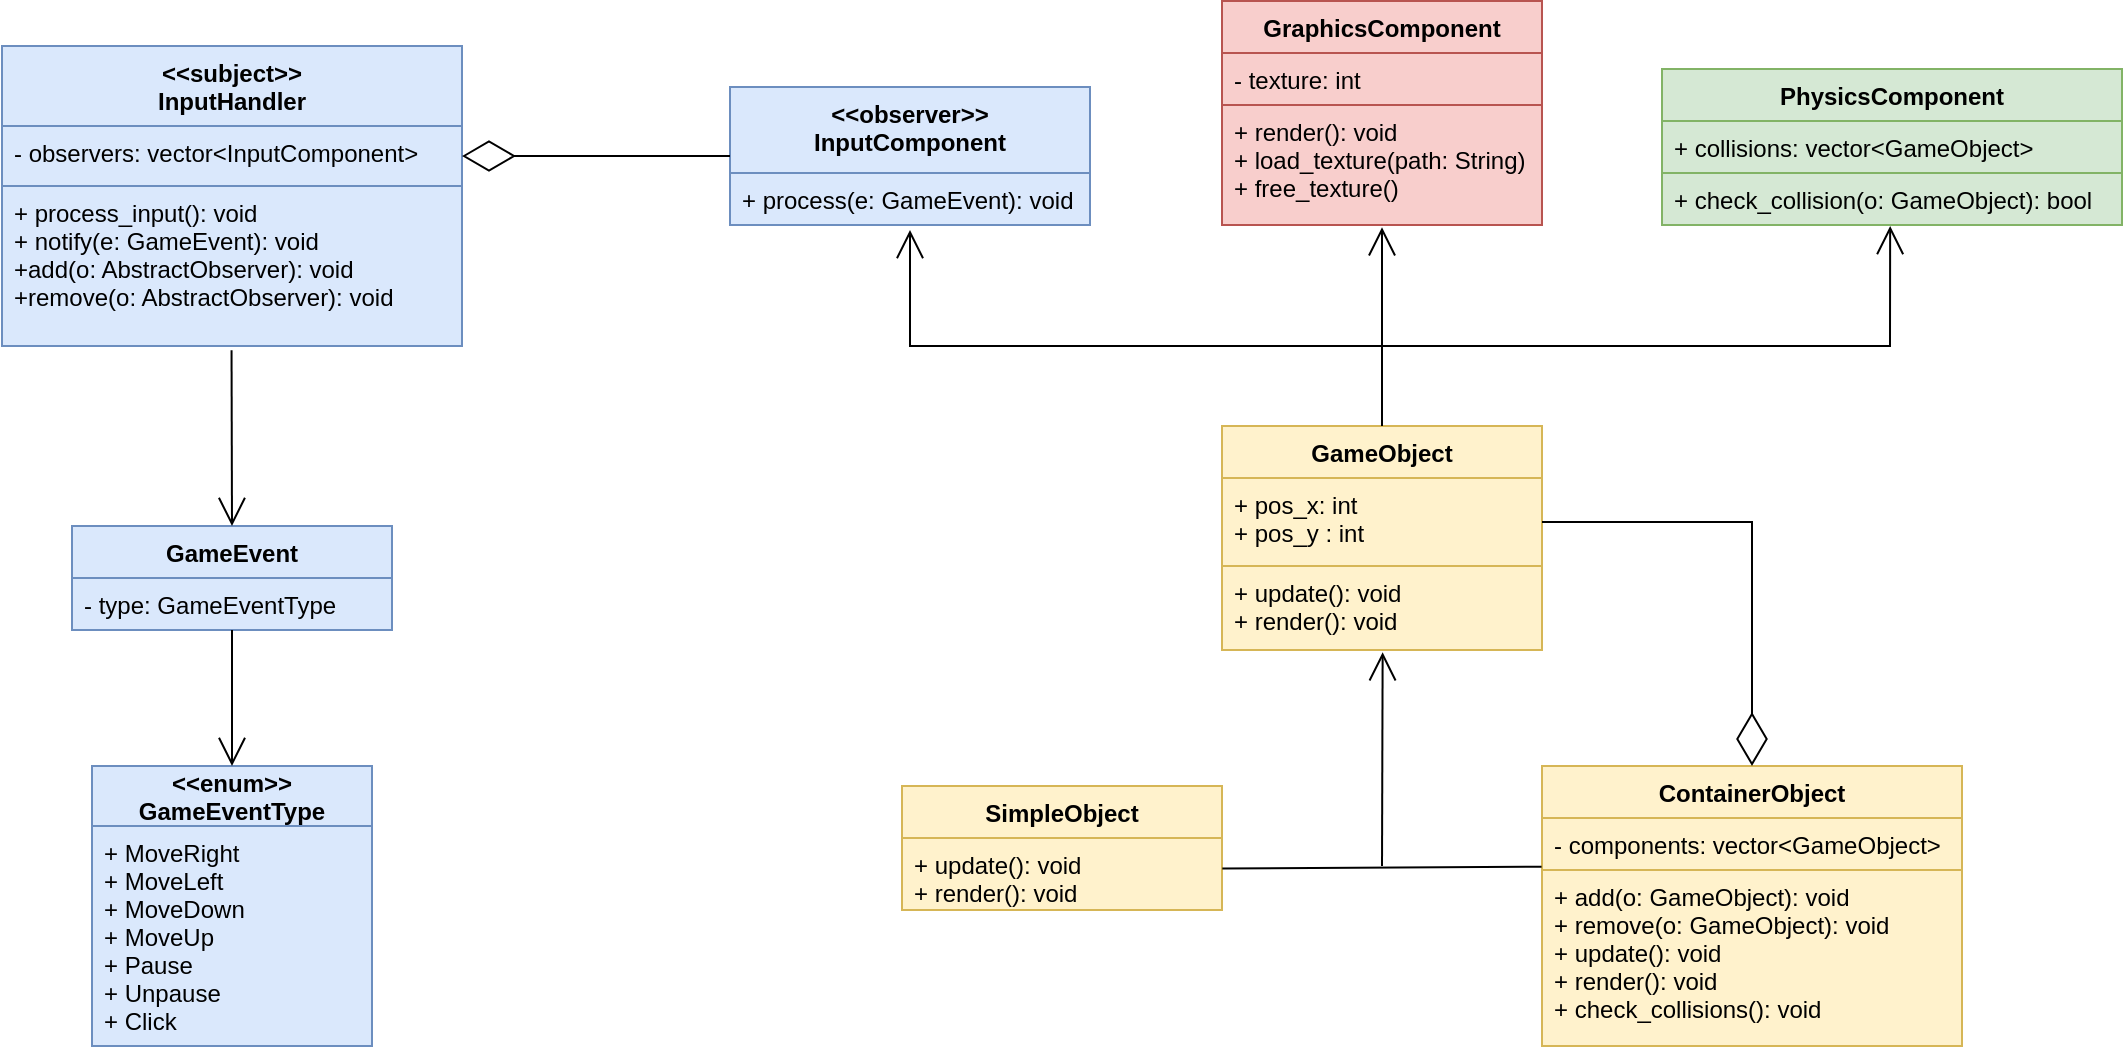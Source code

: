 <mxfile version="14.9.6" type="device"><diagram id="ou7vxljYQejWM1dH90jM" name="Page-1"><mxGraphModel dx="1913" dy="806" grid="1" gridSize="10" guides="1" tooltips="1" connect="1" arrows="1" fold="1" page="1" pageScale="1" pageWidth="827" pageHeight="1169" math="0" shadow="0"><root><mxCell id="0"/><mxCell id="1" parent="0"/><mxCell id="4SgyU0BAi2wCE9_gkXom-2" value="&lt;&lt;subject&gt;&gt;&#10;InputHandler" style="swimlane;fontStyle=1;align=center;verticalAlign=top;childLayout=stackLayout;horizontal=1;startSize=40;horizontalStack=0;resizeParent=1;resizeParentMax=0;resizeLast=0;collapsible=1;marginBottom=0;fillColor=#dae8fc;strokeColor=#6c8ebf;" parent="1" vertex="1"><mxGeometry x="-130" y="50" width="230" height="150" as="geometry"/></mxCell><mxCell id="4SgyU0BAi2wCE9_gkXom-3" value="- observers: vector&lt;InputComponent&gt;" style="text;align=left;verticalAlign=top;spacingLeft=4;spacingRight=4;overflow=hidden;rotatable=0;points=[[0,0.5],[1,0.5]];portConstraint=eastwest;fillColor=#dae8fc;strokeColor=#6c8ebf;" parent="4SgyU0BAi2wCE9_gkXom-2" vertex="1"><mxGeometry y="40" width="230" height="30" as="geometry"/></mxCell><mxCell id="4SgyU0BAi2wCE9_gkXom-5" value="+ process_input(): void&#10;+ notify(e: GameEvent): void&#10;+add(o: AbstractObserver): void&#10;+remove(o: AbstractObserver): void" style="text;align=left;verticalAlign=top;spacingLeft=4;spacingRight=4;overflow=hidden;rotatable=0;points=[[0,0.5],[1,0.5]];portConstraint=eastwest;fillColor=#dae8fc;strokeColor=#6c8ebf;" parent="4SgyU0BAi2wCE9_gkXom-2" vertex="1"><mxGeometry y="70" width="230" height="80" as="geometry"/></mxCell><mxCell id="4SgyU0BAi2wCE9_gkXom-6" value="GameEvent" style="swimlane;fontStyle=1;align=center;verticalAlign=top;childLayout=stackLayout;horizontal=1;startSize=26;horizontalStack=0;resizeParent=1;resizeParentMax=0;resizeLast=0;collapsible=1;marginBottom=0;fillColor=#dae8fc;strokeColor=#6c8ebf;" parent="1" vertex="1"><mxGeometry x="-95" y="290" width="160" height="52" as="geometry"/></mxCell><mxCell id="4SgyU0BAi2wCE9_gkXom-7" value="- type: GameEventType" style="text;strokeColor=#6c8ebf;fillColor=#dae8fc;align=left;verticalAlign=top;spacingLeft=4;spacingRight=4;overflow=hidden;rotatable=0;points=[[0,0.5],[1,0.5]];portConstraint=eastwest;" parent="4SgyU0BAi2wCE9_gkXom-6" vertex="1"><mxGeometry y="26" width="160" height="26" as="geometry"/></mxCell><mxCell id="4SgyU0BAi2wCE9_gkXom-10" value="&lt;&lt;enum&gt;&gt;&#10;GameEventType" style="swimlane;fontStyle=1;childLayout=stackLayout;horizontal=1;startSize=30;horizontalStack=0;resizeParent=1;resizeParentMax=0;resizeLast=0;collapsible=1;marginBottom=0;fillColor=#dae8fc;strokeColor=#6c8ebf;" parent="1" vertex="1"><mxGeometry x="-85" y="410" width="140" height="140" as="geometry"/></mxCell><mxCell id="4SgyU0BAi2wCE9_gkXom-11" value="+ MoveRight&#10;+ MoveLeft&#10;+ MoveDown&#10;+ MoveUp&#10;+ Pause&#10;+ Unpause&#10;+ Click" style="text;align=left;verticalAlign=top;spacingLeft=4;spacingRight=4;overflow=hidden;rotatable=0;points=[[0,0.5],[1,0.5]];portConstraint=eastwest;fillColor=#dae8fc;strokeColor=#6c8ebf;" parent="4SgyU0BAi2wCE9_gkXom-10" vertex="1"><mxGeometry y="30" width="140" height="110" as="geometry"/></mxCell><mxCell id="4SgyU0BAi2wCE9_gkXom-20" value="" style="endArrow=open;endFill=1;endSize=12;html=1;entryX=0.5;entryY=0;entryDx=0;entryDy=0;exitX=0.499;exitY=1.027;exitDx=0;exitDy=0;exitPerimeter=0;" parent="1" source="4SgyU0BAi2wCE9_gkXom-5" target="4SgyU0BAi2wCE9_gkXom-6" edge="1"><mxGeometry width="160" relative="1" as="geometry"><mxPoint x="-15" y="210" as="sourcePoint"/><mxPoint x="170" y="240" as="targetPoint"/></mxGeometry></mxCell><mxCell id="4SgyU0BAi2wCE9_gkXom-21" value="" style="endArrow=open;endFill=1;endSize=12;html=1;entryX=0.5;entryY=0;entryDx=0;entryDy=0;exitX=0.5;exitY=1;exitDx=0;exitDy=0;" parent="1" source="4SgyU0BAi2wCE9_gkXom-6" target="4SgyU0BAi2wCE9_gkXom-10" edge="1"><mxGeometry width="160" relative="1" as="geometry"><mxPoint x="-180" y="380" as="sourcePoint"/><mxPoint x="-250" y="316" as="targetPoint"/></mxGeometry></mxCell><mxCell id="4SgyU0BAi2wCE9_gkXom-22" value="&lt;&lt;observer&gt;&gt;&#10;InputComponent" style="swimlane;fontStyle=1;align=center;verticalAlign=top;childLayout=stackLayout;horizontal=1;startSize=43;horizontalStack=0;resizeParent=1;resizeParentMax=0;resizeLast=0;collapsible=1;marginBottom=0;fillColor=#dae8fc;strokeColor=#6c8ebf;" parent="1" vertex="1"><mxGeometry x="234" y="70.5" width="180" height="69" as="geometry"/></mxCell><mxCell id="4SgyU0BAi2wCE9_gkXom-25" value="+ process(e: GameEvent): void" style="text;strokeColor=#6c8ebf;fillColor=#dae8fc;align=left;verticalAlign=top;spacingLeft=4;spacingRight=4;overflow=hidden;rotatable=0;points=[[0,0.5],[1,0.5]];portConstraint=eastwest;" parent="4SgyU0BAi2wCE9_gkXom-22" vertex="1"><mxGeometry y="43" width="180" height="26" as="geometry"/></mxCell><mxCell id="4SgyU0BAi2wCE9_gkXom-26" value="" style="endArrow=diamondThin;endFill=0;endSize=24;html=1;exitX=0;exitY=0.5;exitDx=0;exitDy=0;entryX=1;entryY=0.5;entryDx=0;entryDy=0;" parent="1" source="4SgyU0BAi2wCE9_gkXom-22" target="4SgyU0BAi2wCE9_gkXom-3" edge="1"><mxGeometry width="160" relative="1" as="geometry"><mxPoint x="80" y="240" as="sourcePoint"/><mxPoint x="240" y="240" as="targetPoint"/></mxGeometry></mxCell><mxCell id="4SgyU0BAi2wCE9_gkXom-27" value="GraphicsComponent" style="swimlane;fontStyle=1;align=center;verticalAlign=top;childLayout=stackLayout;horizontal=1;startSize=26;horizontalStack=0;resizeParent=1;resizeParentMax=0;resizeLast=0;collapsible=1;marginBottom=0;fillColor=#f8cecc;strokeColor=#b85450;" parent="1" vertex="1"><mxGeometry x="480" y="27.5" width="160" height="112" as="geometry"/></mxCell><mxCell id="4SgyU0BAi2wCE9_gkXom-28" value="- texture: int" style="text;strokeColor=#b85450;fillColor=#f8cecc;align=left;verticalAlign=top;spacingLeft=4;spacingRight=4;overflow=hidden;rotatable=0;points=[[0,0.5],[1,0.5]];portConstraint=eastwest;" parent="4SgyU0BAi2wCE9_gkXom-27" vertex="1"><mxGeometry y="26" width="160" height="26" as="geometry"/></mxCell><mxCell id="4SgyU0BAi2wCE9_gkXom-30" value="+ render(): void&#10;+ load_texture(path: String)&#10;+ free_texture()" style="text;strokeColor=#b85450;fillColor=#f8cecc;align=left;verticalAlign=top;spacingLeft=4;spacingRight=4;overflow=hidden;rotatable=0;points=[[0,0.5],[1,0.5]];portConstraint=eastwest;" parent="4SgyU0BAi2wCE9_gkXom-27" vertex="1"><mxGeometry y="52" width="160" height="60" as="geometry"/></mxCell><mxCell id="4SgyU0BAi2wCE9_gkXom-31" value="GameObject" style="swimlane;fontStyle=1;align=center;verticalAlign=top;childLayout=stackLayout;horizontal=1;startSize=26;horizontalStack=0;resizeParent=1;resizeParentMax=0;resizeLast=0;collapsible=1;marginBottom=0;fillColor=#fff2cc;strokeColor=#d6b656;" parent="1" vertex="1"><mxGeometry x="480" y="240" width="160" height="112" as="geometry"/></mxCell><mxCell id="4SgyU0BAi2wCE9_gkXom-32" value="+ pos_x: int&#10;+ pos_y : int" style="text;strokeColor=#d6b656;fillColor=#fff2cc;align=left;verticalAlign=top;spacingLeft=4;spacingRight=4;overflow=hidden;rotatable=0;points=[[0,0.5],[1,0.5]];portConstraint=eastwest;" parent="4SgyU0BAi2wCE9_gkXom-31" vertex="1"><mxGeometry y="26" width="160" height="44" as="geometry"/></mxCell><mxCell id="4SgyU0BAi2wCE9_gkXom-34" value="+ update(): void&#10;+ render(): void" style="text;strokeColor=#d6b656;fillColor=#fff2cc;align=left;verticalAlign=top;spacingLeft=4;spacingRight=4;overflow=hidden;rotatable=0;points=[[0,0.5],[1,0.5]];portConstraint=eastwest;" parent="4SgyU0BAi2wCE9_gkXom-31" vertex="1"><mxGeometry y="70" width="160" height="42" as="geometry"/></mxCell><mxCell id="o3Ne9kF8K_FxpCSSleey-1" value="SimpleObject" style="swimlane;fontStyle=1;align=center;verticalAlign=top;childLayout=stackLayout;horizontal=1;startSize=26;horizontalStack=0;resizeParent=1;resizeParentMax=0;resizeLast=0;collapsible=1;marginBottom=0;fillColor=#fff2cc;strokeColor=#d6b656;" parent="1" vertex="1"><mxGeometry x="320" y="420" width="160" height="62" as="geometry"/></mxCell><mxCell id="o3Ne9kF8K_FxpCSSleey-4" value="+ update(): void&#10;+ render(): void" style="text;strokeColor=#d6b656;fillColor=#fff2cc;align=left;verticalAlign=top;spacingLeft=4;spacingRight=4;overflow=hidden;rotatable=0;points=[[0,0.5],[1,0.5]];portConstraint=eastwest;" parent="o3Ne9kF8K_FxpCSSleey-1" vertex="1"><mxGeometry y="26" width="160" height="36" as="geometry"/></mxCell><mxCell id="o3Ne9kF8K_FxpCSSleey-5" value="ContainerObject" style="swimlane;fontStyle=1;align=center;verticalAlign=top;childLayout=stackLayout;horizontal=1;startSize=26;horizontalStack=0;resizeParent=1;resizeParentMax=0;resizeLast=0;collapsible=1;marginBottom=0;fillColor=#fff2cc;strokeColor=#d6b656;" parent="1" vertex="1"><mxGeometry x="640" y="410" width="210" height="140" as="geometry"/></mxCell><mxCell id="o3Ne9kF8K_FxpCSSleey-6" value="- components: vector&lt;GameObject&gt;" style="text;strokeColor=#d6b656;fillColor=#fff2cc;align=left;verticalAlign=top;spacingLeft=4;spacingRight=4;overflow=hidden;rotatable=0;points=[[0,0.5],[1,0.5]];portConstraint=eastwest;" parent="o3Ne9kF8K_FxpCSSleey-5" vertex="1"><mxGeometry y="26" width="210" height="26" as="geometry"/></mxCell><mxCell id="o3Ne9kF8K_FxpCSSleey-8" value="+ add(o: GameObject): void&#10;+ remove(o: GameObject): void&#10;+ update(): void&#10;+ render(): void&#10;+ check_collisions(): void" style="text;strokeColor=#d6b656;fillColor=#fff2cc;align=left;verticalAlign=top;spacingLeft=4;spacingRight=4;overflow=hidden;rotatable=0;points=[[0,0.5],[1,0.5]];portConstraint=eastwest;" parent="o3Ne9kF8K_FxpCSSleey-5" vertex="1"><mxGeometry y="52" width="210" height="88" as="geometry"/></mxCell><mxCell id="o3Ne9kF8K_FxpCSSleey-9" value="" style="endArrow=diamondThin;endFill=0;endSize=24;html=1;entryX=0.5;entryY=0;entryDx=0;entryDy=0;exitX=1;exitY=0.5;exitDx=0;exitDy=0;rounded=0;" parent="1" source="4SgyU0BAi2wCE9_gkXom-32" target="o3Ne9kF8K_FxpCSSleey-5" edge="1"><mxGeometry width="160" relative="1" as="geometry"><mxPoint x="466" y="340" as="sourcePoint"/><mxPoint x="626" y="340" as="targetPoint"/><Array as="points"><mxPoint x="745" y="288"/></Array></mxGeometry></mxCell><mxCell id="o3Ne9kF8K_FxpCSSleey-17" value="" style="endArrow=open;endFill=1;endSize=12;html=1;exitX=0.5;exitY=0;exitDx=0;exitDy=0;entryX=0.5;entryY=1.096;entryDx=0;entryDy=0;entryPerimeter=0;rounded=0;" parent="1" source="4SgyU0BAi2wCE9_gkXom-31" target="4SgyU0BAi2wCE9_gkXom-25" edge="1"><mxGeometry width="160" relative="1" as="geometry"><mxPoint x="445" y="210" as="sourcePoint"/><mxPoint x="290" y="210" as="targetPoint"/><Array as="points"><mxPoint x="560" y="200"/><mxPoint x="324" y="200"/></Array></mxGeometry></mxCell><mxCell id="o3Ne9kF8K_FxpCSSleey-18" value="" style="endArrow=open;endFill=1;endSize=12;html=1;entryX=0.5;entryY=1.019;entryDx=0;entryDy=0;entryPerimeter=0;rounded=0;exitX=0.5;exitY=0;exitDx=0;exitDy=0;" parent="1" source="4SgyU0BAi2wCE9_gkXom-31" target="4SgyU0BAi2wCE9_gkXom-30" edge="1"><mxGeometry width="160" relative="1" as="geometry"><mxPoint x="480" y="230" as="sourcePoint"/><mxPoint x="330" y="145.996" as="targetPoint"/><Array as="points"><mxPoint x="560" y="200"/></Array></mxGeometry></mxCell><mxCell id="5UB6l1sZASE7t2GI34ke-5" value="" style="endArrow=open;endFill=1;endSize=12;html=1;rounded=0;entryX=0.496;entryY=1.019;entryDx=0;entryDy=0;entryPerimeter=0;" parent="1" target="5UB6l1sZASE7t2GI34ke-9" edge="1"><mxGeometry width="160" relative="1" as="geometry"><mxPoint x="560" y="240" as="sourcePoint"/><mxPoint x="870" y="170" as="targetPoint"/><Array as="points"><mxPoint x="560" y="200"/><mxPoint x="814" y="200"/></Array></mxGeometry></mxCell><mxCell id="5UB6l1sZASE7t2GI34ke-6" value="PhysicsComponent" style="swimlane;fontStyle=1;align=center;verticalAlign=top;childLayout=stackLayout;horizontal=1;startSize=26;horizontalStack=0;resizeParent=1;resizeParentMax=0;resizeLast=0;collapsible=1;marginBottom=0;fillColor=#d5e8d4;strokeColor=#82b366;" parent="1" vertex="1"><mxGeometry x="700" y="61.5" width="230" height="78" as="geometry"><mxRectangle x="700" y="61.5" width="140" height="26" as="alternateBounds"/></mxGeometry></mxCell><mxCell id="5UB6l1sZASE7t2GI34ke-7" value="+ collisions: vector&lt;GameObject&gt;" style="text;strokeColor=#82b366;fillColor=#d5e8d4;align=left;verticalAlign=top;spacingLeft=4;spacingRight=4;overflow=hidden;rotatable=0;points=[[0,0.5],[1,0.5]];portConstraint=eastwest;" parent="5UB6l1sZASE7t2GI34ke-6" vertex="1"><mxGeometry y="26" width="230" height="26" as="geometry"/></mxCell><mxCell id="5UB6l1sZASE7t2GI34ke-9" value="+ check_collision(o: GameObject): bool" style="text;strokeColor=#82b366;fillColor=#d5e8d4;align=left;verticalAlign=top;spacingLeft=4;spacingRight=4;overflow=hidden;rotatable=0;points=[[0,0.5],[1,0.5]];portConstraint=eastwest;" parent="5UB6l1sZASE7t2GI34ke-6" vertex="1"><mxGeometry y="52" width="230" height="26" as="geometry"/></mxCell><mxCell id="5UB6l1sZASE7t2GI34ke-13" value="" style="endArrow=none;endFill=0;endSize=12;html=1;rounded=0;exitX=-0.001;exitY=0.938;exitDx=0;exitDy=0;exitPerimeter=0;entryX=1.001;entryY=0.422;entryDx=0;entryDy=0;entryPerimeter=0;" parent="1" source="o3Ne9kF8K_FxpCSSleey-6" target="o3Ne9kF8K_FxpCSSleey-4" edge="1"><mxGeometry width="160" relative="1" as="geometry"><mxPoint x="630" y="460" as="sourcePoint"/><mxPoint x="560" y="460" as="targetPoint"/></mxGeometry></mxCell><mxCell id="5UB6l1sZASE7t2GI34ke-15" value="" style="endArrow=open;endFill=1;endSize=12;html=1;entryX=0.502;entryY=1.027;entryDx=0;entryDy=0;entryPerimeter=0;rounded=0;" parent="1" target="4SgyU0BAi2wCE9_gkXom-34" edge="1"><mxGeometry width="160" relative="1" as="geometry"><mxPoint x="560" y="460" as="sourcePoint"/><mxPoint x="460" y="341.996" as="targetPoint"/></mxGeometry></mxCell></root></mxGraphModel></diagram></mxfile>